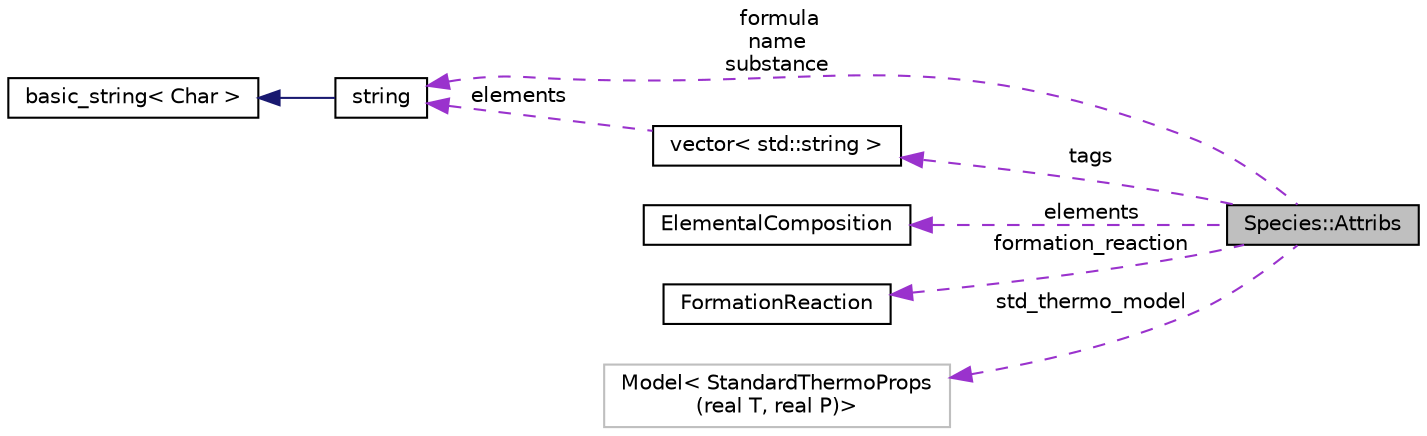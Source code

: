 digraph "Species::Attribs"
{
 // INTERACTIVE_SVG=YES
 // LATEX_PDF_SIZE
  bgcolor="transparent";
  edge [fontname="Helvetica",fontsize="10",labelfontname="Helvetica",labelfontsize="10"];
  node [fontname="Helvetica",fontsize="10",shape=record];
  rankdir="LR";
  Node1 [label="Species::Attribs",height=0.2,width=0.4,color="black", fillcolor="grey75", style="filled", fontcolor="black",tooltip="The attributes of a Species object."];
  Node2 -> Node1 [dir="back",color="darkorchid3",fontsize="10",style="dashed",label=" formula\nname\nsubstance" ,fontname="Helvetica"];
  Node2 [label="string",height=0.2,width=0.4,color="black",tooltip=" "];
  Node3 -> Node2 [dir="back",color="midnightblue",fontsize="10",style="solid",fontname="Helvetica"];
  Node3 [label="basic_string\< Char \>",height=0.2,width=0.4,color="black",tooltip=" "];
  Node4 -> Node1 [dir="back",color="darkorchid3",fontsize="10",style="dashed",label=" elements" ,fontname="Helvetica"];
  Node4 [label="ElementalComposition",height=0.2,width=0.4,color="black",URL="$class_reaktoro_1_1_elemental_composition.html",tooltip="A type used to describe the elemental composition of chemical species."];
  Node5 -> Node1 [dir="back",color="darkorchid3",fontsize="10",style="dashed",label=" formation_reaction" ,fontname="Helvetica"];
  Node5 [label="FormationReaction",height=0.2,width=0.4,color="black",URL="$class_reaktoro_1_1_formation_reaction.html",tooltip="A class to represent a formation reaction of a chemical species."];
  Node6 -> Node1 [dir="back",color="darkorchid3",fontsize="10",style="dashed",label=" std_thermo_model" ,fontname="Helvetica"];
  Node6 [label="Model\< StandardThermoProps\l(real T, real P)\>",height=0.2,width=0.4,color="grey75",URL="$class_reaktoro_1_1_model.html",tooltip=" "];
  Node7 -> Node1 [dir="back",color="darkorchid3",fontsize="10",style="dashed",label=" tags" ,fontname="Helvetica"];
  Node7 [label="vector\< std::string \>",height=0.2,width=0.4,color="black",tooltip=" "];
  Node2 -> Node7 [dir="back",color="darkorchid3",fontsize="10",style="dashed",label=" elements" ,fontname="Helvetica"];
}
